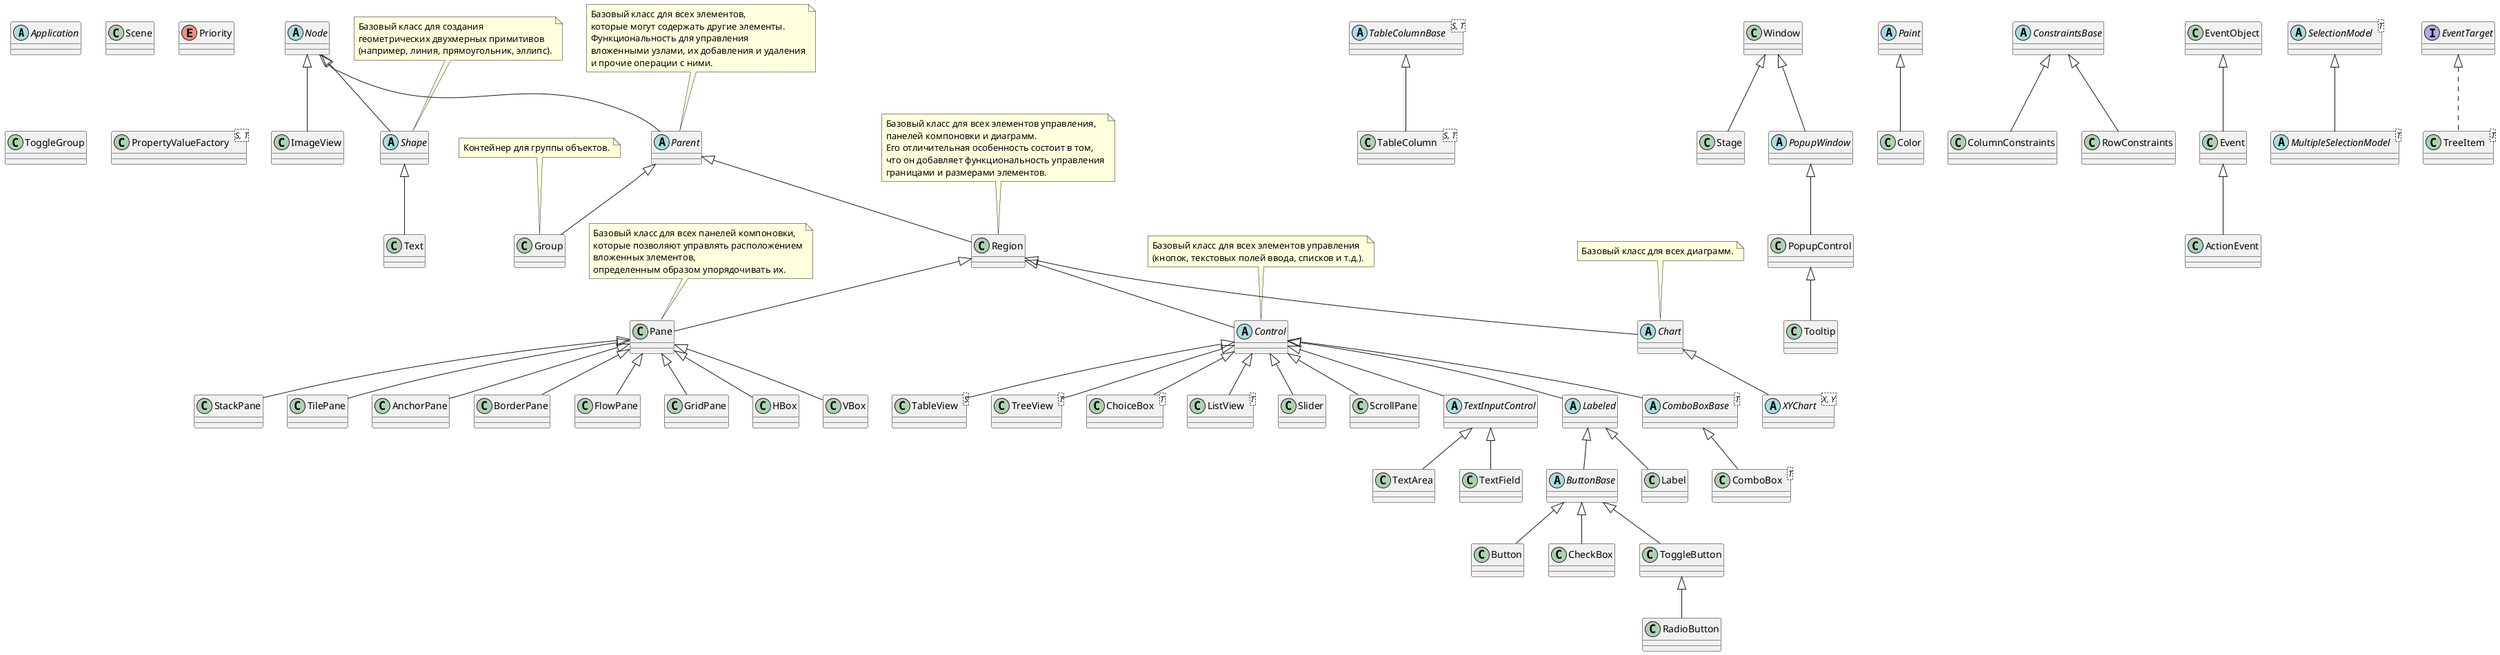 @startuml
'https://plantuml.com/class-diagram


abstract class Application

abstract class Node
abstract class Shape extends Node
class ImageView extends Node

note top of Shape
  Базовый класс для создания
  геометрических двухмерных примитивов
  (например, линия, прямоугольник, эллипс).
end note

class Text extends Shape

abstract class Parent extends Node
note top of Parent
    Базовый класс для всех элементов,
    которые могут содержать другие элементы.
    Функциональность для управления
    вложенными узлами, их добавления и удаления
    и прочие операции с ними.
end note

class Group extends Parent
note top of Group
    Контейнер для группы объектов.
end note

class Region extends Parent
note top of Region
    Базовый класс для всех элементов управления,
    панелей компоновки и диаграмм.
    Его отличительная особенность состоит в том,
    что он добавляет функциональность управления
    границами и размерами элементов.
end note


class Pane extends Region
note top of Pane
    Базовый класс для всех панелей компоновки,
    которые позволяют управлять расположением
    вложенных элементов,
    определенным образом упорядочивать их.
end note

class AnchorPane extends Pane
class BorderPane extends Pane
class FlowPane extends Pane
class GridPane extends Pane
class HBox extends Pane
class VBox extends Pane
class StackPane extends Pane

class TilePane extends Pane


abstract class Control extends Region
note top of Control
    Базовый класс для всех элементов управления
    (кнопок, текстовых полей ввода, списков и т.д.).
end note

class TableView<S> extends Control
class TreeView<T> extends Control
class ChoiceBox<T> extends Control
class ListView<T> extends Control
class Slider extends Control
class ScrollPane extends Control
abstract class TextInputControl extends Control
class TextField extends TextInputControl
class TextArea extends TextInputControl

abstract class Labeled extends Control
class Label extends Labeled
abstract class ButtonBase extends Labeled
class Button extends ButtonBase
class CheckBox extends ButtonBase
class ToggleButton extends ButtonBase
class RadioButton extends ToggleButton

abstract class ComboBoxBase<T> extends Control
class ComboBox<T> extends ComboBoxBase

abstract class TableColumnBase<S, T>
class TableColumn<S, T> extends TableColumnBase

abstract class Chart extends Region
note top of Chart
    Базовый класс для всех диаграмм.
end note

abstract class XYChart<X, Y> extends Chart

class Scene

enum Priority

class Window
class Stage extends Window
abstract class PopupWindow extends Window
class PopupControl extends PopupWindow
class Tooltip extends PopupControl

abstract class Paint
class Color extends Paint

abstract class ConstraintsBase
class ColumnConstraints extends ConstraintsBase
class RowConstraints extends ConstraintsBase

class EventObject
class Event extends EventObject
class ActionEvent extends Event

class ToggleGroup

abstract class SelectionModel<T>
abstract class MultipleSelectionModel<T> extends SelectionModel

class TreeItem<T> implements EventTarget

class PropertyValueFactory<S, T>



@enduml